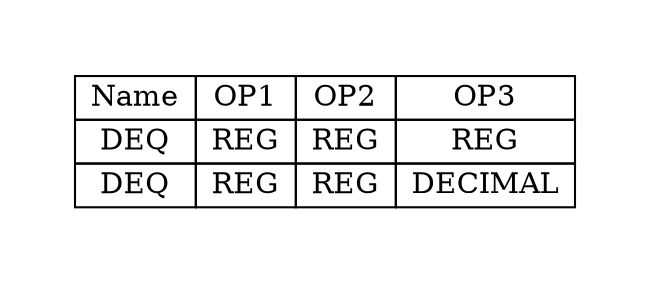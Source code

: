digraph{
graph [pad="0.5", nodesep="0.5", ranksep="2" ]
node [shape=plain]
Foo [label=<
<table border="0" cellborder="1" cellspacing="0">
<tr><td> Name </td> <td> OP1 </td><td> OP2 </td><td> OP3 </td> </tr>
<tr><td> DEQ </td><td> REG </td><td> REG </td><td> REG </td> </tr>
<tr><td> DEQ </td><td> REG </td><td> REG </td><td> DECIMAL </td> </tr>
</table>>];
}
